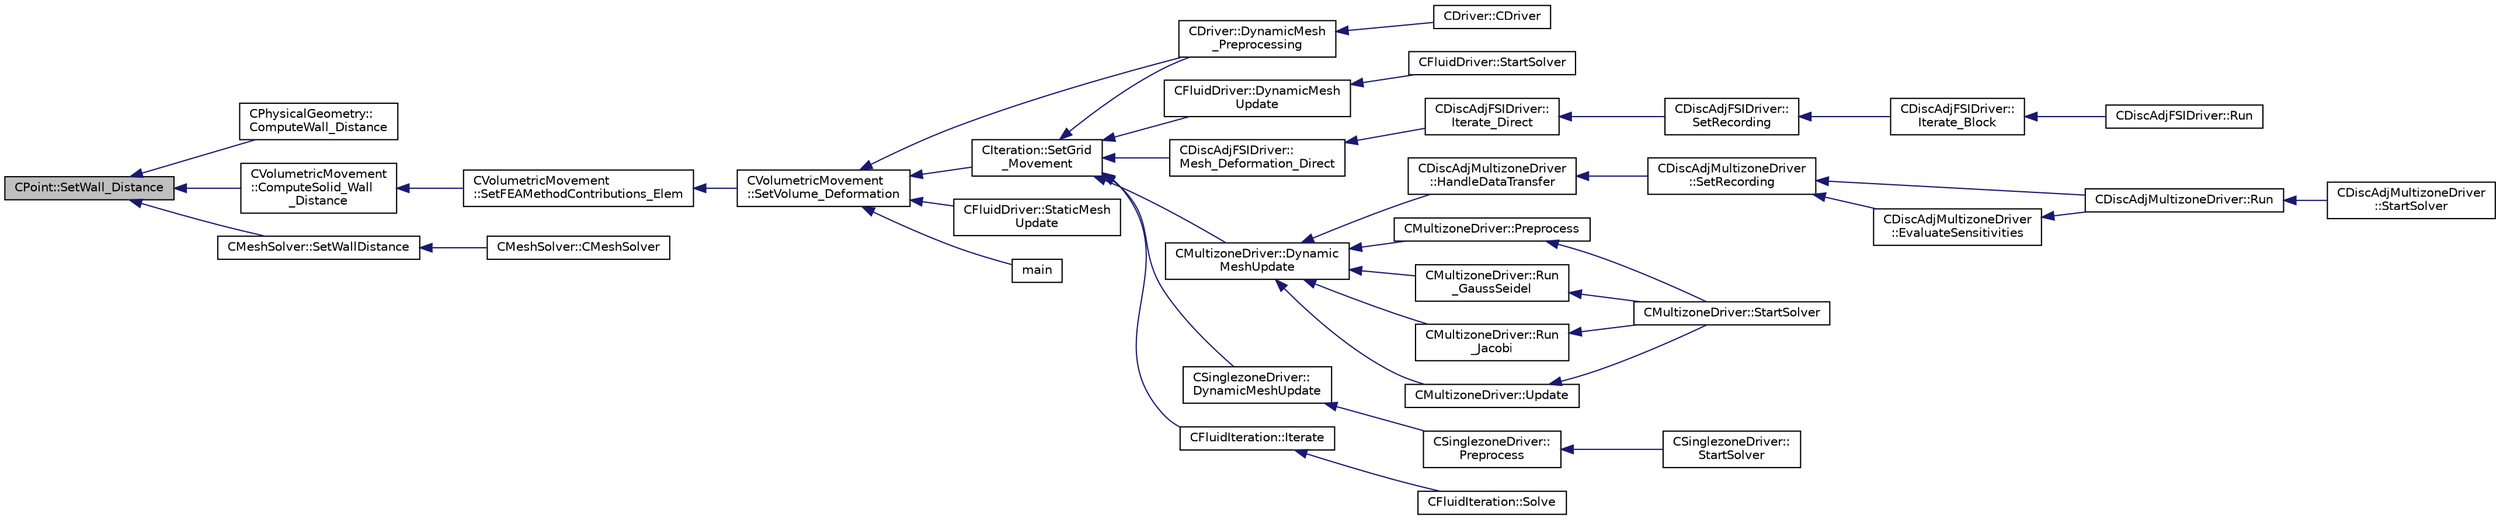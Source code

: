 digraph "CPoint::SetWall_Distance"
{
  edge [fontname="Helvetica",fontsize="10",labelfontname="Helvetica",labelfontsize="10"];
  node [fontname="Helvetica",fontsize="10",shape=record];
  rankdir="LR";
  Node2470 [label="CPoint::SetWall_Distance",height=0.2,width=0.4,color="black", fillcolor="grey75", style="filled", fontcolor="black"];
  Node2470 -> Node2471 [dir="back",color="midnightblue",fontsize="10",style="solid",fontname="Helvetica"];
  Node2471 [label="CPhysicalGeometry::\lComputeWall_Distance",height=0.2,width=0.4,color="black", fillcolor="white", style="filled",URL="$class_c_physical_geometry.html#a608cad0ac3305882f671eb039531ca64",tooltip="Computes the distance to the nearest no-slip wall for each grid node. "];
  Node2470 -> Node2472 [dir="back",color="midnightblue",fontsize="10",style="solid",fontname="Helvetica"];
  Node2472 [label="CVolumetricMovement\l::ComputeSolid_Wall\l_Distance",height=0.2,width=0.4,color="black", fillcolor="white", style="filled",URL="$class_c_volumetric_movement.html#a681f60147c77ec37f350a0a2894afbbe",tooltip="Compute the minimum distance to the nearest solid surface. "];
  Node2472 -> Node2473 [dir="back",color="midnightblue",fontsize="10",style="solid",fontname="Helvetica"];
  Node2473 [label="CVolumetricMovement\l::SetFEAMethodContributions_Elem",height=0.2,width=0.4,color="black", fillcolor="white", style="filled",URL="$class_c_volumetric_movement.html#ad26b11c08de25982c8f254d465d244bb",tooltip="Compute the stiffness matrix for grid deformation using spring analogy. "];
  Node2473 -> Node2474 [dir="back",color="midnightblue",fontsize="10",style="solid",fontname="Helvetica"];
  Node2474 [label="CVolumetricMovement\l::SetVolume_Deformation",height=0.2,width=0.4,color="black", fillcolor="white", style="filled",URL="$class_c_volumetric_movement.html#a9120967db0448fb16cb3ddf14ce6b533",tooltip="Grid deformation using the spring analogy method. "];
  Node2474 -> Node2475 [dir="back",color="midnightblue",fontsize="10",style="solid",fontname="Helvetica"];
  Node2475 [label="CDriver::DynamicMesh\l_Preprocessing",height=0.2,width=0.4,color="black", fillcolor="white", style="filled",URL="$class_c_driver.html#af585d91d9c08dbddcc2b3e67dd5f5af9",tooltip="GridMovement_Preprocessing. "];
  Node2475 -> Node2476 [dir="back",color="midnightblue",fontsize="10",style="solid",fontname="Helvetica"];
  Node2476 [label="CDriver::CDriver",height=0.2,width=0.4,color="black", fillcolor="white", style="filled",URL="$class_c_driver.html#a3fca4a013a6efa9bbb38fe78a86b5f3d",tooltip="Constructor of the class. "];
  Node2474 -> Node2477 [dir="back",color="midnightblue",fontsize="10",style="solid",fontname="Helvetica"];
  Node2477 [label="CIteration::SetGrid\l_Movement",height=0.2,width=0.4,color="black", fillcolor="white", style="filled",URL="$class_c_iteration.html#a7b36785762f6b0c214569b185b858b6c",tooltip="Updates the positions and grid velocities for dynamic meshes between physical time steps..."];
  Node2477 -> Node2475 [dir="back",color="midnightblue",fontsize="10",style="solid",fontname="Helvetica"];
  Node2477 -> Node2478 [dir="back",color="midnightblue",fontsize="10",style="solid",fontname="Helvetica"];
  Node2478 [label="CFluidDriver::DynamicMesh\lUpdate",height=0.2,width=0.4,color="black", fillcolor="white", style="filled",URL="$class_c_fluid_driver.html#a4eee67049f34a1875a42afa470e9f828",tooltip="Perform a dynamic mesh deformation, included grid velocity computation and the update of the multigri..."];
  Node2478 -> Node2479 [dir="back",color="midnightblue",fontsize="10",style="solid",fontname="Helvetica"];
  Node2479 [label="CFluidDriver::StartSolver",height=0.2,width=0.4,color="black", fillcolor="white", style="filled",URL="$class_c_fluid_driver.html#a1c122d5a4b5f562f69a84aef2b8bd6d5",tooltip="Launch the computation for all zones and all physics. "];
  Node2477 -> Node2480 [dir="back",color="midnightblue",fontsize="10",style="solid",fontname="Helvetica"];
  Node2480 [label="CDiscAdjFSIDriver::\lMesh_Deformation_Direct",height=0.2,width=0.4,color="black", fillcolor="white", style="filled",URL="$class_c_disc_adj_f_s_i_driver.html#ad683500d6b3773af342165b1b18f5c59",tooltip="Run a direct mesh deformation. "];
  Node2480 -> Node2481 [dir="back",color="midnightblue",fontsize="10",style="solid",fontname="Helvetica"];
  Node2481 [label="CDiscAdjFSIDriver::\lIterate_Direct",height=0.2,width=0.4,color="black", fillcolor="white", style="filled",URL="$class_c_disc_adj_f_s_i_driver.html#acd9e7f14d860522e48ba2b6db34efd49",tooltip="Iterate the direct solver for recording. "];
  Node2481 -> Node2482 [dir="back",color="midnightblue",fontsize="10",style="solid",fontname="Helvetica"];
  Node2482 [label="CDiscAdjFSIDriver::\lSetRecording",height=0.2,width=0.4,color="black", fillcolor="white", style="filled",URL="$class_c_disc_adj_f_s_i_driver.html#ab07394a77802e469a321ccd1b10cb988",tooltip="Set the recording for a Discrete Adjoint iteration for the FSI problem. "];
  Node2482 -> Node2483 [dir="back",color="midnightblue",fontsize="10",style="solid",fontname="Helvetica"];
  Node2483 [label="CDiscAdjFSIDriver::\lIterate_Block",height=0.2,width=0.4,color="black", fillcolor="white", style="filled",URL="$class_c_disc_adj_f_s_i_driver.html#a84949f139fa795b7d34d6ff77e82eb5c",tooltip="Iterate a certain block for adjoint FSI - may be the whole set of variables or independent and subite..."];
  Node2483 -> Node2484 [dir="back",color="midnightblue",fontsize="10",style="solid",fontname="Helvetica"];
  Node2484 [label="CDiscAdjFSIDriver::Run",height=0.2,width=0.4,color="black", fillcolor="white", style="filled",URL="$class_c_disc_adj_f_s_i_driver.html#a2e965d6e9c4dcfc296077cae225cab21",tooltip="Run a Discrete Adjoint iteration for the FSI problem. "];
  Node2477 -> Node2485 [dir="back",color="midnightblue",fontsize="10",style="solid",fontname="Helvetica"];
  Node2485 [label="CMultizoneDriver::Dynamic\lMeshUpdate",height=0.2,width=0.4,color="black", fillcolor="white", style="filled",URL="$class_c_multizone_driver.html#ad28a95a48e9750237a5e2b1bf2c4aac9",tooltip="Perform a dynamic mesh deformation, included grid velocity computation and the update of the multigri..."];
  Node2485 -> Node2486 [dir="back",color="midnightblue",fontsize="10",style="solid",fontname="Helvetica"];
  Node2486 [label="CDiscAdjMultizoneDriver\l::HandleDataTransfer",height=0.2,width=0.4,color="black", fillcolor="white", style="filled",URL="$class_c_disc_adj_multizone_driver.html#ab33de05a7a1f77dcf60014a4a35dd4f1",tooltip="Transfer data between zones and update grids when required. "];
  Node2486 -> Node2487 [dir="back",color="midnightblue",fontsize="10",style="solid",fontname="Helvetica"];
  Node2487 [label="CDiscAdjMultizoneDriver\l::SetRecording",height=0.2,width=0.4,color="black", fillcolor="white", style="filled",URL="$class_c_disc_adj_multizone_driver.html#a441f8669a04147aacab7df463e1dd021",tooltip="Record one iteration of the primal problem within each zone. "];
  Node2487 -> Node2488 [dir="back",color="midnightblue",fontsize="10",style="solid",fontname="Helvetica"];
  Node2488 [label="CDiscAdjMultizoneDriver::Run",height=0.2,width=0.4,color="black", fillcolor="white", style="filled",URL="$class_c_disc_adj_multizone_driver.html#af996aecdb6d20aa4fc81c9b67295abf5",tooltip="[Overload] Run an discrete adjoint update of all solvers within multiple zones. "];
  Node2488 -> Node2489 [dir="back",color="midnightblue",fontsize="10",style="solid",fontname="Helvetica"];
  Node2489 [label="CDiscAdjMultizoneDriver\l::StartSolver",height=0.2,width=0.4,color="black", fillcolor="white", style="filled",URL="$class_c_disc_adj_multizone_driver.html#a75de0a1a482ceeed4301a384f1515092",tooltip="[Overload] Launch the computation for discrete adjoint multizone problems. "];
  Node2487 -> Node2490 [dir="back",color="midnightblue",fontsize="10",style="solid",fontname="Helvetica"];
  Node2490 [label="CDiscAdjMultizoneDriver\l::EvaluateSensitivities",height=0.2,width=0.4,color="black", fillcolor="white", style="filled",URL="$class_c_disc_adj_multizone_driver.html#ac2789097629674cfb7d4de64954024df",tooltip="Evaluate sensitivites for the current adjoint solution and output files. "];
  Node2490 -> Node2488 [dir="back",color="midnightblue",fontsize="10",style="solid",fontname="Helvetica"];
  Node2485 -> Node2491 [dir="back",color="midnightblue",fontsize="10",style="solid",fontname="Helvetica"];
  Node2491 [label="CMultizoneDriver::Preprocess",height=0.2,width=0.4,color="black", fillcolor="white", style="filled",URL="$class_c_multizone_driver.html#a29c97f0dff69501feb7d5f8fe2670088",tooltip="Preprocess the multizone iteration. "];
  Node2491 -> Node2492 [dir="back",color="midnightblue",fontsize="10",style="solid",fontname="Helvetica"];
  Node2492 [label="CMultizoneDriver::StartSolver",height=0.2,width=0.4,color="black", fillcolor="white", style="filled",URL="$class_c_multizone_driver.html#a03cfc000c383ef0d86d34e1c6aef5ff3",tooltip="[Overload] Launch the computation for multizone problems. "];
  Node2485 -> Node2493 [dir="back",color="midnightblue",fontsize="10",style="solid",fontname="Helvetica"];
  Node2493 [label="CMultizoneDriver::Run\l_GaussSeidel",height=0.2,width=0.4,color="black", fillcolor="white", style="filled",URL="$class_c_multizone_driver.html#a8036223cdbe0c0d4552f17f6bad9189b",tooltip="Run a Block Gauss-Seidel iteration in all physical zones. "];
  Node2493 -> Node2492 [dir="back",color="midnightblue",fontsize="10",style="solid",fontname="Helvetica"];
  Node2485 -> Node2494 [dir="back",color="midnightblue",fontsize="10",style="solid",fontname="Helvetica"];
  Node2494 [label="CMultizoneDriver::Run\l_Jacobi",height=0.2,width=0.4,color="black", fillcolor="white", style="filled",URL="$class_c_multizone_driver.html#a1bf2824daac5a10e8fb7387676eee338",tooltip="Run a Block-Jacobi iteration in all physical zones. "];
  Node2494 -> Node2492 [dir="back",color="midnightblue",fontsize="10",style="solid",fontname="Helvetica"];
  Node2485 -> Node2495 [dir="back",color="midnightblue",fontsize="10",style="solid",fontname="Helvetica"];
  Node2495 [label="CMultizoneDriver::Update",height=0.2,width=0.4,color="black", fillcolor="white", style="filled",URL="$class_c_multizone_driver.html#ac5d960382730c14b035965906cf02cb6",tooltip="Update the dual-time solution within multiple zones. "];
  Node2495 -> Node2492 [dir="back",color="midnightblue",fontsize="10",style="solid",fontname="Helvetica"];
  Node2477 -> Node2496 [dir="back",color="midnightblue",fontsize="10",style="solid",fontname="Helvetica"];
  Node2496 [label="CSinglezoneDriver::\lDynamicMeshUpdate",height=0.2,width=0.4,color="black", fillcolor="white", style="filled",URL="$class_c_singlezone_driver.html#a8cf4c7786b495d459818b656a7f6a357",tooltip="Perform a dynamic mesh deformation, included grid velocity computation and the update of the multigri..."];
  Node2496 -> Node2497 [dir="back",color="midnightblue",fontsize="10",style="solid",fontname="Helvetica"];
  Node2497 [label="CSinglezoneDriver::\lPreprocess",height=0.2,width=0.4,color="black", fillcolor="white", style="filled",URL="$class_c_singlezone_driver.html#adc6587c2d0cd656a4fbdebaf611fbbc8",tooltip="Preprocess the single-zone iteration. "];
  Node2497 -> Node2498 [dir="back",color="midnightblue",fontsize="10",style="solid",fontname="Helvetica"];
  Node2498 [label="CSinglezoneDriver::\lStartSolver",height=0.2,width=0.4,color="black", fillcolor="white", style="filled",URL="$class_c_singlezone_driver.html#a6eb4215f7ee740a6d5edb798110ce44a",tooltip="[Overload] Launch the computation for single-zone problems. "];
  Node2477 -> Node2499 [dir="back",color="midnightblue",fontsize="10",style="solid",fontname="Helvetica"];
  Node2499 [label="CFluidIteration::Iterate",height=0.2,width=0.4,color="black", fillcolor="white", style="filled",URL="$class_c_fluid_iteration.html#ab1379b4cba3d8c893395123fb6030986",tooltip="Perform a single iteration of the fluid system. "];
  Node2499 -> Node2500 [dir="back",color="midnightblue",fontsize="10",style="solid",fontname="Helvetica"];
  Node2500 [label="CFluidIteration::Solve",height=0.2,width=0.4,color="black", fillcolor="white", style="filled",URL="$class_c_fluid_iteration.html#ae22cd342c9c9d2ea5ac3f5103394ff80",tooltip="Iterate the fluid system for a number of Inner_Iter iterations. "];
  Node2474 -> Node2501 [dir="back",color="midnightblue",fontsize="10",style="solid",fontname="Helvetica"];
  Node2501 [label="CFluidDriver::StaticMesh\lUpdate",height=0.2,width=0.4,color="black", fillcolor="white", style="filled",URL="$class_c_fluid_driver.html#a6771333285f189b2f979478dee64d897",tooltip="Perform a static mesh deformation, without considering grid velocity (multiple zone). "];
  Node2474 -> Node2502 [dir="back",color="midnightblue",fontsize="10",style="solid",fontname="Helvetica"];
  Node2502 [label="main",height=0.2,width=0.4,color="black", fillcolor="white", style="filled",URL="$_s_u2___d_e_f_8cpp.html#a0ddf1224851353fc92bfbff6f499fa97"];
  Node2470 -> Node2503 [dir="back",color="midnightblue",fontsize="10",style="solid",fontname="Helvetica"];
  Node2503 [label="CMeshSolver::SetWallDistance",height=0.2,width=0.4,color="black", fillcolor="white", style="filled",URL="$class_c_mesh_solver.html#a36e40967d3d79bd46eb90d85aefc3364",tooltip="Compute the min and max volume of the elements in the domain. "];
  Node2503 -> Node2504 [dir="back",color="midnightblue",fontsize="10",style="solid",fontname="Helvetica"];
  Node2504 [label="CMeshSolver::CMeshSolver",height=0.2,width=0.4,color="black", fillcolor="white", style="filled",URL="$class_c_mesh_solver.html#a728930536c48c01f17b91808115fdb91",tooltip="Constructor of the class. "];
}
